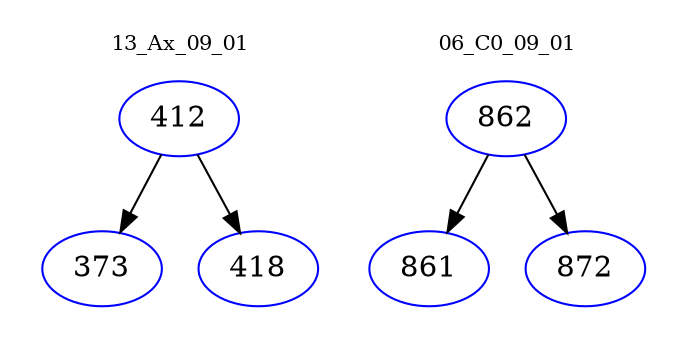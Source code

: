digraph{
subgraph cluster_0 {
color = white
label = "13_Ax_09_01";
fontsize=10;
T0_412 [label="412", color="blue"]
T0_412 -> T0_373 [color="black"]
T0_373 [label="373", color="blue"]
T0_412 -> T0_418 [color="black"]
T0_418 [label="418", color="blue"]
}
subgraph cluster_1 {
color = white
label = "06_C0_09_01";
fontsize=10;
T1_862 [label="862", color="blue"]
T1_862 -> T1_861 [color="black"]
T1_861 [label="861", color="blue"]
T1_862 -> T1_872 [color="black"]
T1_872 [label="872", color="blue"]
}
}
